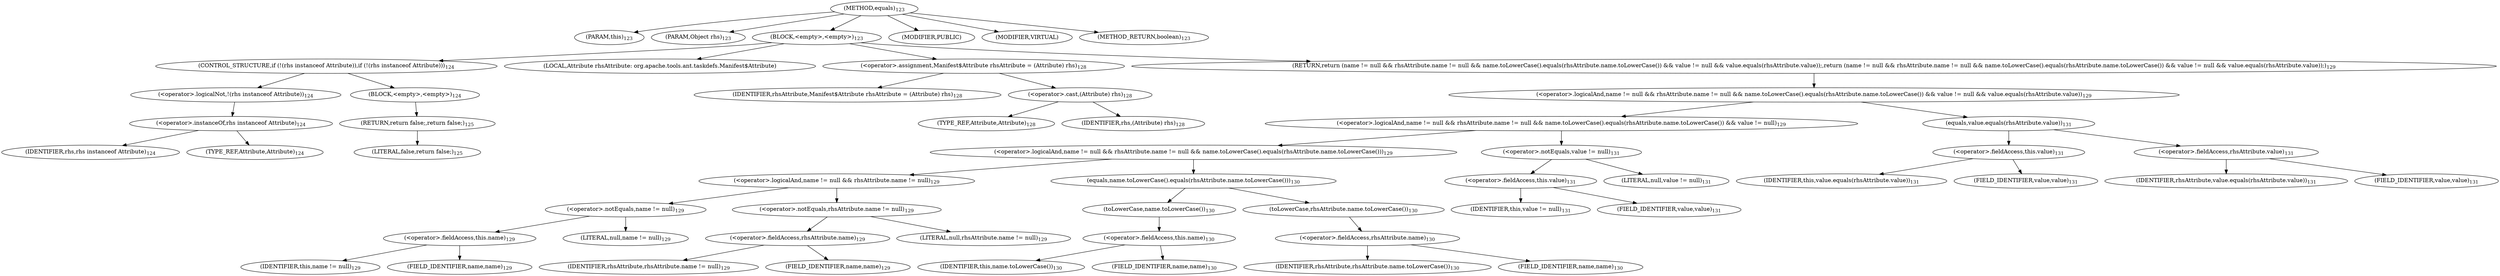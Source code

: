 digraph "equals" {  
"179" [label = <(METHOD,equals)<SUB>123</SUB>> ]
"180" [label = <(PARAM,this)<SUB>123</SUB>> ]
"181" [label = <(PARAM,Object rhs)<SUB>123</SUB>> ]
"182" [label = <(BLOCK,&lt;empty&gt;,&lt;empty&gt;)<SUB>123</SUB>> ]
"183" [label = <(CONTROL_STRUCTURE,if (!(rhs instanceof Attribute)),if (!(rhs instanceof Attribute)))<SUB>124</SUB>> ]
"184" [label = <(&lt;operator&gt;.logicalNot,!(rhs instanceof Attribute))<SUB>124</SUB>> ]
"185" [label = <(&lt;operator&gt;.instanceOf,rhs instanceof Attribute)<SUB>124</SUB>> ]
"186" [label = <(IDENTIFIER,rhs,rhs instanceof Attribute)<SUB>124</SUB>> ]
"187" [label = <(TYPE_REF,Attribute,Attribute)<SUB>124</SUB>> ]
"188" [label = <(BLOCK,&lt;empty&gt;,&lt;empty&gt;)<SUB>124</SUB>> ]
"189" [label = <(RETURN,return false;,return false;)<SUB>125</SUB>> ]
"190" [label = <(LITERAL,false,return false;)<SUB>125</SUB>> ]
"191" [label = <(LOCAL,Attribute rhsAttribute: org.apache.tools.ant.taskdefs.Manifest$Attribute)> ]
"192" [label = <(&lt;operator&gt;.assignment,Manifest$Attribute rhsAttribute = (Attribute) rhs)<SUB>128</SUB>> ]
"193" [label = <(IDENTIFIER,rhsAttribute,Manifest$Attribute rhsAttribute = (Attribute) rhs)<SUB>128</SUB>> ]
"194" [label = <(&lt;operator&gt;.cast,(Attribute) rhs)<SUB>128</SUB>> ]
"195" [label = <(TYPE_REF,Attribute,Attribute)<SUB>128</SUB>> ]
"196" [label = <(IDENTIFIER,rhs,(Attribute) rhs)<SUB>128</SUB>> ]
"197" [label = <(RETURN,return (name != null &amp;&amp; rhsAttribute.name != null &amp;&amp; name.toLowerCase().equals(rhsAttribute.name.toLowerCase()) &amp;&amp; value != null &amp;&amp; value.equals(rhsAttribute.value));,return (name != null &amp;&amp; rhsAttribute.name != null &amp;&amp; name.toLowerCase().equals(rhsAttribute.name.toLowerCase()) &amp;&amp; value != null &amp;&amp; value.equals(rhsAttribute.value));)<SUB>129</SUB>> ]
"198" [label = <(&lt;operator&gt;.logicalAnd,name != null &amp;&amp; rhsAttribute.name != null &amp;&amp; name.toLowerCase().equals(rhsAttribute.name.toLowerCase()) &amp;&amp; value != null &amp;&amp; value.equals(rhsAttribute.value))<SUB>129</SUB>> ]
"199" [label = <(&lt;operator&gt;.logicalAnd,name != null &amp;&amp; rhsAttribute.name != null &amp;&amp; name.toLowerCase().equals(rhsAttribute.name.toLowerCase()) &amp;&amp; value != null)<SUB>129</SUB>> ]
"200" [label = <(&lt;operator&gt;.logicalAnd,name != null &amp;&amp; rhsAttribute.name != null &amp;&amp; name.toLowerCase().equals(rhsAttribute.name.toLowerCase()))<SUB>129</SUB>> ]
"201" [label = <(&lt;operator&gt;.logicalAnd,name != null &amp;&amp; rhsAttribute.name != null)<SUB>129</SUB>> ]
"202" [label = <(&lt;operator&gt;.notEquals,name != null)<SUB>129</SUB>> ]
"203" [label = <(&lt;operator&gt;.fieldAccess,this.name)<SUB>129</SUB>> ]
"204" [label = <(IDENTIFIER,this,name != null)<SUB>129</SUB>> ]
"205" [label = <(FIELD_IDENTIFIER,name,name)<SUB>129</SUB>> ]
"206" [label = <(LITERAL,null,name != null)<SUB>129</SUB>> ]
"207" [label = <(&lt;operator&gt;.notEquals,rhsAttribute.name != null)<SUB>129</SUB>> ]
"208" [label = <(&lt;operator&gt;.fieldAccess,rhsAttribute.name)<SUB>129</SUB>> ]
"209" [label = <(IDENTIFIER,rhsAttribute,rhsAttribute.name != null)<SUB>129</SUB>> ]
"210" [label = <(FIELD_IDENTIFIER,name,name)<SUB>129</SUB>> ]
"211" [label = <(LITERAL,null,rhsAttribute.name != null)<SUB>129</SUB>> ]
"212" [label = <(equals,name.toLowerCase().equals(rhsAttribute.name.toLowerCase()))<SUB>130</SUB>> ]
"213" [label = <(toLowerCase,name.toLowerCase())<SUB>130</SUB>> ]
"214" [label = <(&lt;operator&gt;.fieldAccess,this.name)<SUB>130</SUB>> ]
"215" [label = <(IDENTIFIER,this,name.toLowerCase())<SUB>130</SUB>> ]
"216" [label = <(FIELD_IDENTIFIER,name,name)<SUB>130</SUB>> ]
"217" [label = <(toLowerCase,rhsAttribute.name.toLowerCase())<SUB>130</SUB>> ]
"218" [label = <(&lt;operator&gt;.fieldAccess,rhsAttribute.name)<SUB>130</SUB>> ]
"219" [label = <(IDENTIFIER,rhsAttribute,rhsAttribute.name.toLowerCase())<SUB>130</SUB>> ]
"220" [label = <(FIELD_IDENTIFIER,name,name)<SUB>130</SUB>> ]
"221" [label = <(&lt;operator&gt;.notEquals,value != null)<SUB>131</SUB>> ]
"222" [label = <(&lt;operator&gt;.fieldAccess,this.value)<SUB>131</SUB>> ]
"223" [label = <(IDENTIFIER,this,value != null)<SUB>131</SUB>> ]
"224" [label = <(FIELD_IDENTIFIER,value,value)<SUB>131</SUB>> ]
"225" [label = <(LITERAL,null,value != null)<SUB>131</SUB>> ]
"226" [label = <(equals,value.equals(rhsAttribute.value))<SUB>131</SUB>> ]
"227" [label = <(&lt;operator&gt;.fieldAccess,this.value)<SUB>131</SUB>> ]
"228" [label = <(IDENTIFIER,this,value.equals(rhsAttribute.value))<SUB>131</SUB>> ]
"229" [label = <(FIELD_IDENTIFIER,value,value)<SUB>131</SUB>> ]
"230" [label = <(&lt;operator&gt;.fieldAccess,rhsAttribute.value)<SUB>131</SUB>> ]
"231" [label = <(IDENTIFIER,rhsAttribute,value.equals(rhsAttribute.value))<SUB>131</SUB>> ]
"232" [label = <(FIELD_IDENTIFIER,value,value)<SUB>131</SUB>> ]
"233" [label = <(MODIFIER,PUBLIC)> ]
"234" [label = <(MODIFIER,VIRTUAL)> ]
"235" [label = <(METHOD_RETURN,boolean)<SUB>123</SUB>> ]
  "179" -> "180" 
  "179" -> "181" 
  "179" -> "182" 
  "179" -> "233" 
  "179" -> "234" 
  "179" -> "235" 
  "182" -> "183" 
  "182" -> "191" 
  "182" -> "192" 
  "182" -> "197" 
  "183" -> "184" 
  "183" -> "188" 
  "184" -> "185" 
  "185" -> "186" 
  "185" -> "187" 
  "188" -> "189" 
  "189" -> "190" 
  "192" -> "193" 
  "192" -> "194" 
  "194" -> "195" 
  "194" -> "196" 
  "197" -> "198" 
  "198" -> "199" 
  "198" -> "226" 
  "199" -> "200" 
  "199" -> "221" 
  "200" -> "201" 
  "200" -> "212" 
  "201" -> "202" 
  "201" -> "207" 
  "202" -> "203" 
  "202" -> "206" 
  "203" -> "204" 
  "203" -> "205" 
  "207" -> "208" 
  "207" -> "211" 
  "208" -> "209" 
  "208" -> "210" 
  "212" -> "213" 
  "212" -> "217" 
  "213" -> "214" 
  "214" -> "215" 
  "214" -> "216" 
  "217" -> "218" 
  "218" -> "219" 
  "218" -> "220" 
  "221" -> "222" 
  "221" -> "225" 
  "222" -> "223" 
  "222" -> "224" 
  "226" -> "227" 
  "226" -> "230" 
  "227" -> "228" 
  "227" -> "229" 
  "230" -> "231" 
  "230" -> "232" 
}
